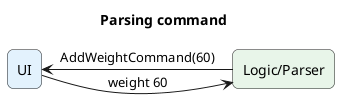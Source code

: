 @startuml
' ===== Parsing command =====
title Parsing command

skinparam shadowing false
skinparam defaultFontName Arial
skinparam rectangle {
  RoundCorner 12
  FontSize 14
}

rectangle "UI" as UI #E3F2FD
rectangle "Logic/Parser" as P #E8F5E9

UI -right-> P : weight 60
P -left-> UI  : AddWeightCommand(60)

@enduml